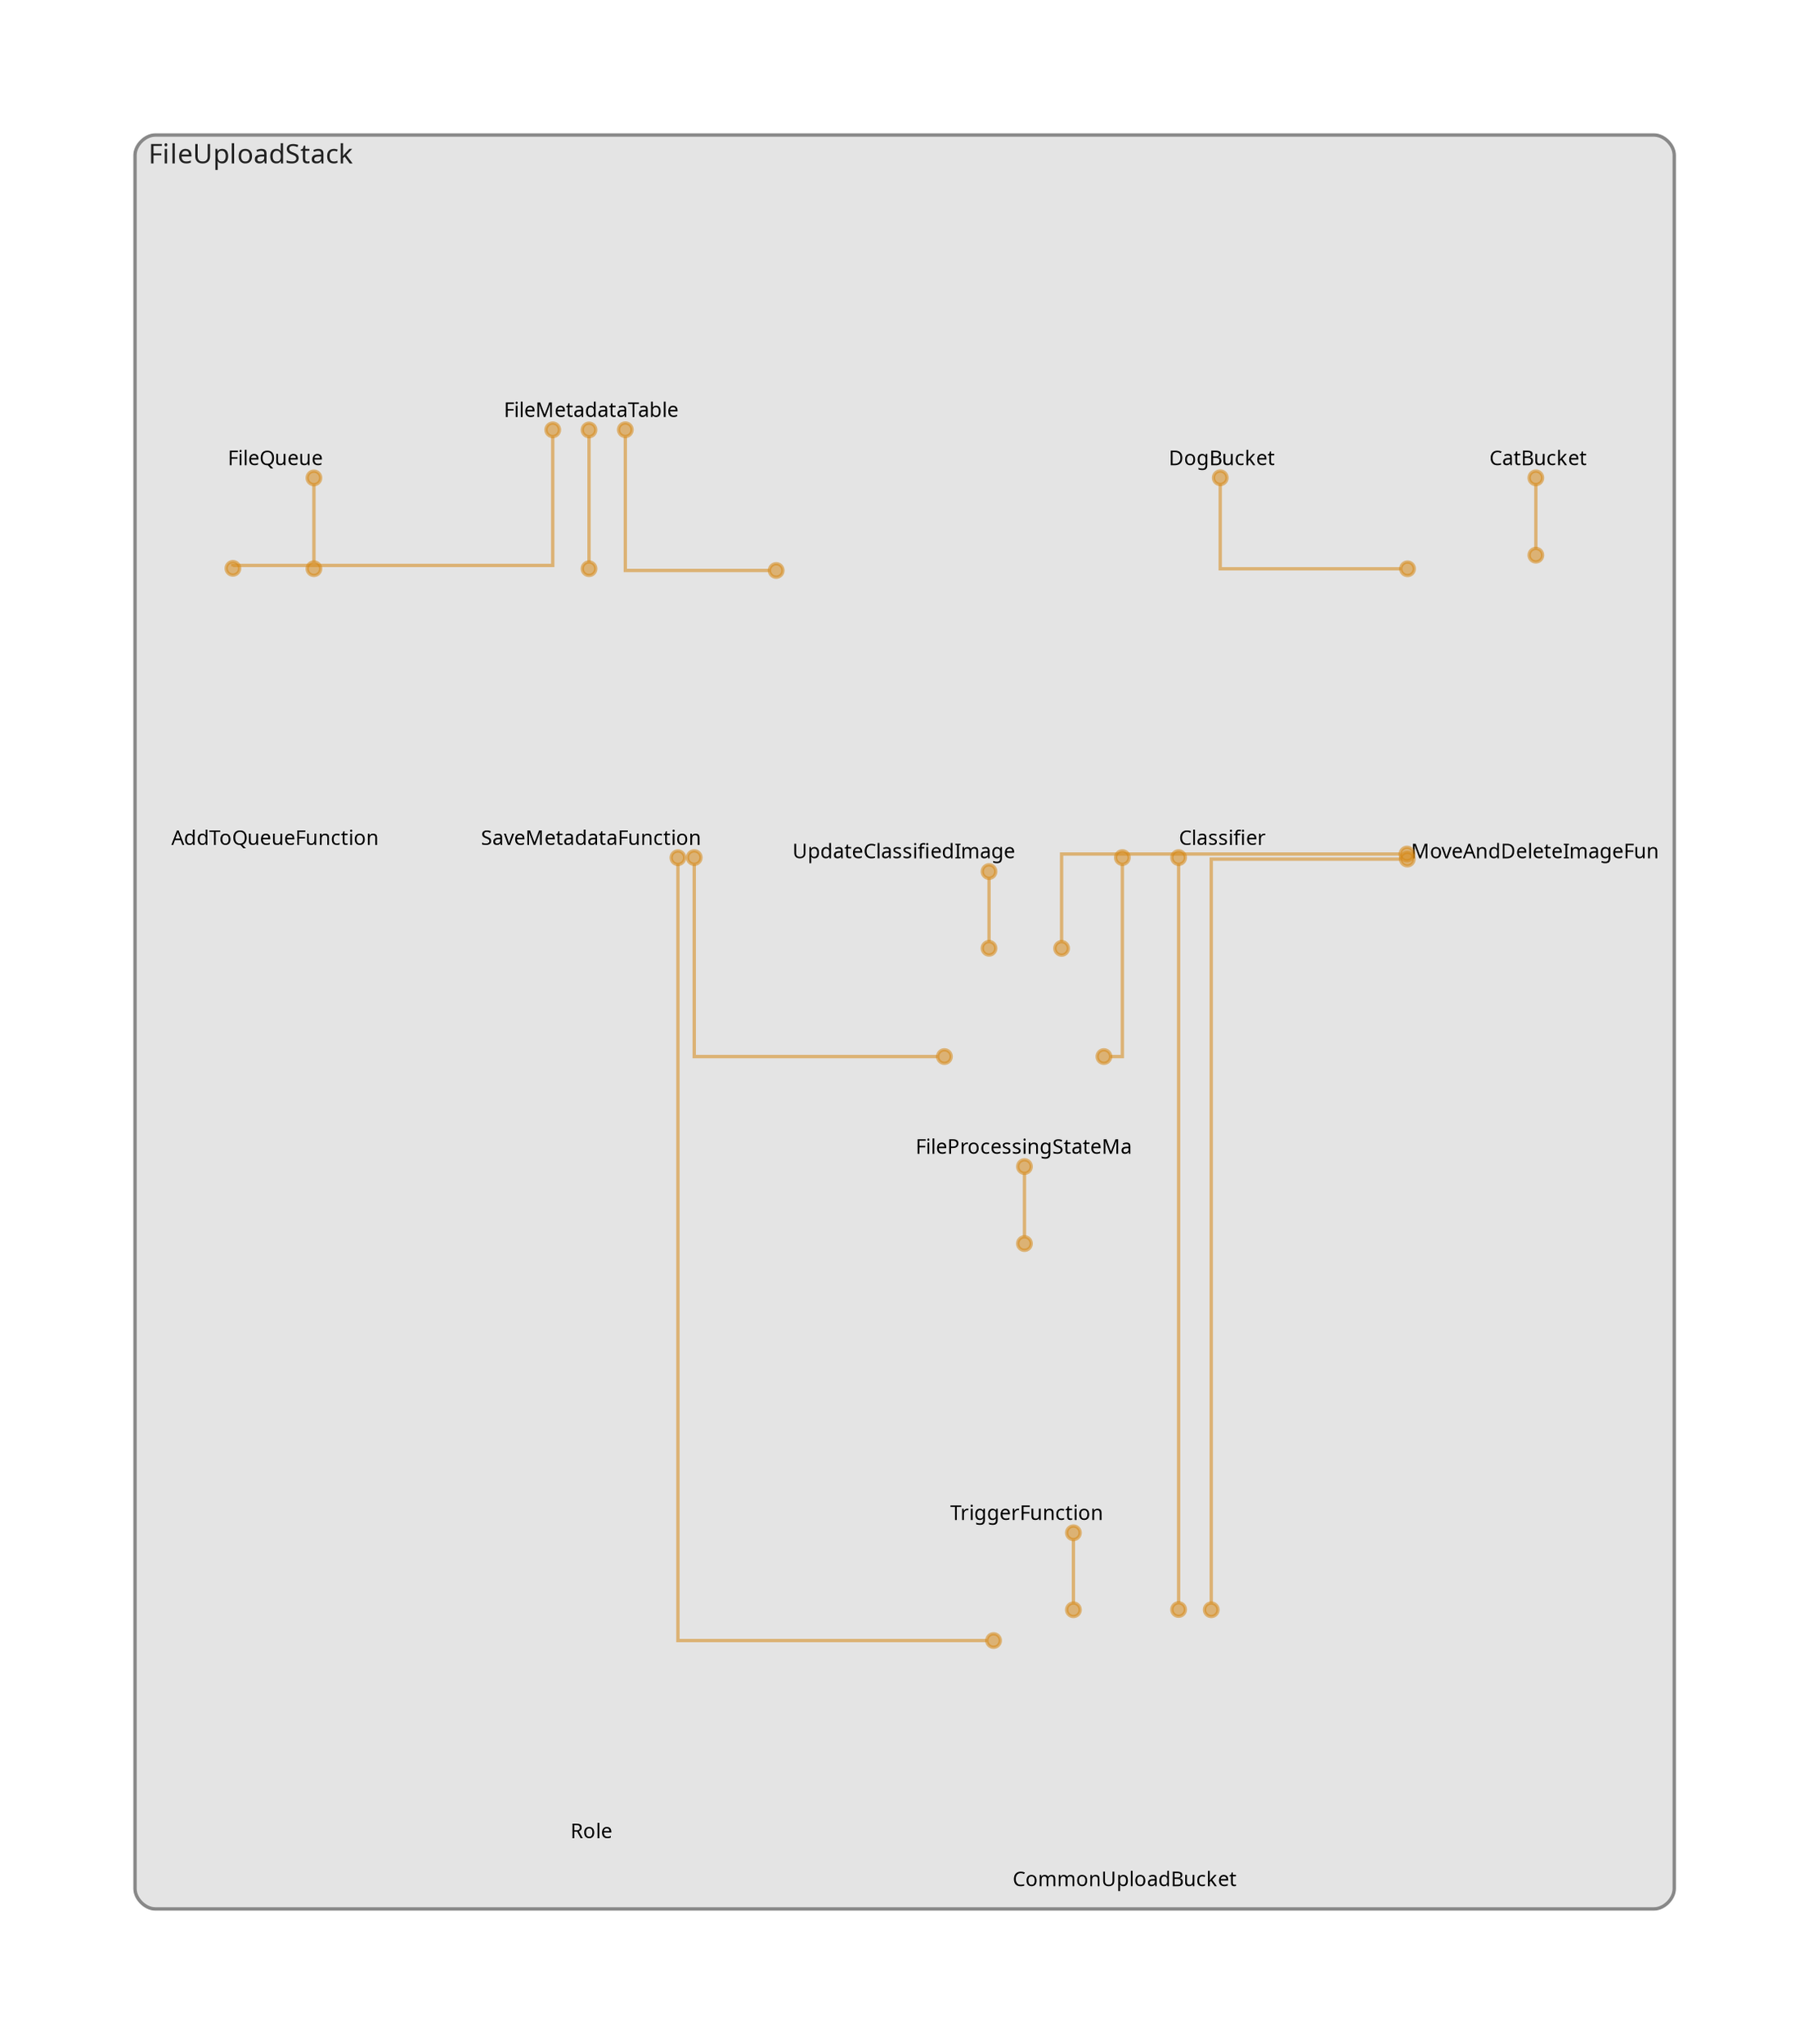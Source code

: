 digraph "Diagram" {
  splines = "ortho";
  pad = "1.0";
  nodesep = "0.60";
  ranksep = "0.75";
  fontname = "Sans-Serif";
  fontsize = "15";
  dpi = "200";
  rankdir = "BT";
  compound = "true";
  fontcolor = "#222222";
  edge [
    color = "#D5871488",
    penwidth = 2,
    arrowhead = "dot",
    arrowtail = "dot",
  ];
  node [
    shape = "box",
    style = "rounded",
    fixedsize = true,
    width = 1.7,
    height = 1.7,
    labelloc = "c",
    imagescale = true,
    fontname = "Sans-Serif",
    fontsize = 8,
    margin = 8,
  ];
  subgraph "FileUploadStack" {
    subgraph "cluster-SubGraph.FileUploadStack" {
      graph [
        label = "FileUploadStack",
        labelloc = "b",
        labeljust = "l",
        margin = "10",
        fontsize = "16",
        penwidth = "2",
        pencolor = "#888888",
        style = "filled,rounded",
        fillcolor = "#e4e4e4",
      ];
      "FileUploadStack/CommonUploadBucket" [
        label = " CommonUploadBucket",
        fontsize = 12,
        image = "/Users/huseyincapan/.npm/_npx/b98735c91b702b55/node_modules/cdk-dia/icons/aws/Service/Arch_Storage/64/Arch_Amazon-S3-Standard_64@5x.png",
        imagescale = "true",
        imagepos = "tc",
        penwidth = "0",
        shape = "node",
        fixedsize = "true",
        labelloc = "b",
        width = 2,
        height = 2.266,
      ];
      "FileUploadStack/DogBucket" [
        label = " DogBucket",
        fontsize = 12,
        image = "/Users/huseyincapan/.npm/_npx/b98735c91b702b55/node_modules/cdk-dia/icons/aws/Service/Arch_Storage/64/Arch_Amazon-S3-Standard_64@5x.png",
        imagescale = "true",
        imagepos = "tc",
        penwidth = "0",
        shape = "node",
        fixedsize = "true",
        labelloc = "b",
        width = 2,
        height = 2.266,
      ];
      "FileUploadStack/CatBucket" [
        label = " CatBucket",
        fontsize = 12,
        image = "/Users/huseyincapan/.npm/_npx/b98735c91b702b55/node_modules/cdk-dia/icons/aws/Service/Arch_Storage/64/Arch_Amazon-S3-Standard_64@5x.png",
        imagescale = "true",
        imagepos = "tc",
        penwidth = "0",
        shape = "node",
        fixedsize = "true",
        labelloc = "b",
        width = 2,
        height = 2.266,
      ];
      "FileUploadStack/FileMetadataTable" [
        label = " FileMetadataTable",
        fontsize = 12,
        image = "/Users/huseyincapan/.npm/_npx/b98735c91b702b55/node_modules/cdk-dia/icons/aws/Service/Arch_Database/64/Arch_Amazon-DynamoDB_64@5x.png",
        imagescale = "true",
        imagepos = "tc",
        penwidth = "0",
        shape = "node",
        fixedsize = "true",
        labelloc = "b",
        width = 1.2,
        height = 1.466,
      ];
      "FileUploadStack/FileQueue" [
        label = " FileQueue",
        fontsize = 12,
        image = "/Users/huseyincapan/.npm/_npx/b98735c91b702b55/node_modules/cdk-dia/icons/aws/Service/Arch_App-Integration/Arch_64/Arch_AWS-Simple-Queue-Service_64@5x.png",
        imagescale = "true",
        imagepos = "tc",
        penwidth = "0",
        shape = "node",
        fixedsize = "true",
        labelloc = "b",
        width = 2,
        height = 2.266,
      ];
      "FileUploadStack/SaveMetadataFunction" [
        label = " SaveMetadataFunction",
        fontsize = 12,
        image = "/Users/huseyincapan/.npm/_npx/b98735c91b702b55/node_modules/cdk-dia/icons/aws/Service/Arch_Compute/64/Arch_AWS-Lambda_64@5x.png",
        imagescale = "true",
        imagepos = "tc",
        penwidth = "0",
        shape = "node",
        fixedsize = "true",
        labelloc = "b",
        width = 2,
        height = 2.266,
      ];
      "FileUploadStack/Classifier" [
        label = " Classifier",
        fontsize = 12,
        image = "/Users/huseyincapan/.npm/_npx/b98735c91b702b55/node_modules/cdk-dia/icons/aws/Service/Arch_Compute/64/Arch_AWS-Lambda_64@5x.png",
        imagescale = "true",
        imagepos = "tc",
        penwidth = "0",
        shape = "node",
        fixedsize = "true",
        labelloc = "b",
        width = 2,
        height = 2.266,
      ];
      "FileUploadStack/AddToQueueFunction" [
        label = " AddToQueueFunction",
        fontsize = 12,
        image = "/Users/huseyincapan/.npm/_npx/b98735c91b702b55/node_modules/cdk-dia/icons/aws/Service/Arch_Compute/64/Arch_AWS-Lambda_64@5x.png",
        imagescale = "true",
        imagepos = "tc",
        penwidth = "0",
        shape = "node",
        fixedsize = "true",
        labelloc = "b",
        width = 2,
        height = 2.266,
      ];
      "FileUploadStack/UpdateClassifiedImageStatusFunction" [
        label = "\nUpdateClassifiedImage",
        fontsize = 12,
        image = "/Users/huseyincapan/.npm/_npx/b98735c91b702b55/node_modules/cdk-dia/icons/aws/Service/Arch_Compute/64/Arch_AWS-Lambda_64@5x.png",
        imagescale = "true",
        imagepos = "tc",
        penwidth = "0",
        shape = "node",
        fixedsize = "true",
        labelloc = "b",
        width = 2,
        height = 2.4819999999999998,
      ];
      "FileUploadStack/MoveAndDeleteImageFunction" [
        label = "\nMoveAndDeleteImageFun",
        fontsize = 12,
        image = "/Users/huseyincapan/.npm/_npx/b98735c91b702b55/node_modules/cdk-dia/icons/aws/Service/Arch_Compute/64/Arch_AWS-Lambda_64@5x.png",
        imagescale = "true",
        imagepos = "tc",
        penwidth = "0",
        shape = "node",
        fixedsize = "true",
        labelloc = "b",
        width = 2,
        height = 2.4819999999999998,
      ];
      "FileUploadStack/FileProcessingStateMachine" [
        label = "\nFileProcessingStateMa",
        fontsize = 12,
        image = "/Users/huseyincapan/.npm/_npx/b98735c91b702b55/node_modules/cdk-dia/icons/aws/Service/Arch_App-Integration/Arch_64/Arch_AWS-Step-Functions_64@5x.png",
        imagescale = "true",
        imagepos = "tc",
        penwidth = "0",
        shape = "node",
        fixedsize = "true",
        labelloc = "b",
        width = 1.2,
        height = 1.682,
      ];
      "FileUploadStack/TriggerFunction" [
        label = " TriggerFunction",
        fontsize = 12,
        image = "/Users/huseyincapan/.npm/_npx/b98735c91b702b55/node_modules/cdk-dia/icons/aws/Service/Arch_Compute/64/Arch_AWS-Lambda_64@5x.png",
        imagescale = "true",
        imagepos = "tc",
        penwidth = "0",
        shape = "node",
        fixedsize = "true",
        labelloc = "b",
        width = 2,
        height = 2.266,
      ];
      "FileUploadStack/BucketNotificationsHandler050a0587b7544547bf325f094a3db834/Role" [
        label = " Role",
        fontsize = 12,
        image = "/Users/huseyincapan/.npm/_npx/b98735c91b702b55/node_modules/cdk-dia/icons/aws/Service/Arch_Security-Identity-Compliance/64/Arch_AWS-Identity-and-Access-Management_64@5x.png",
        imagescale = "true",
        imagepos = "tc",
        penwidth = "0",
        shape = "node",
        fixedsize = "true",
        labelloc = "b",
        width = 1.2,
        height = 1.466,
      ];
    }
  }
  "FileUploadStack/CommonUploadBucket" -> "FileUploadStack/TriggerFunction" [
    dir = "both",
  ];
  "FileUploadStack/SaveMetadataFunction" -> "FileUploadStack/CommonUploadBucket" [
    dir = "both",
  ];
  "FileUploadStack/SaveMetadataFunction" -> "FileUploadStack/FileMetadataTable" [
    dir = "both",
  ];
  "FileUploadStack/Classifier" -> "FileUploadStack/CommonUploadBucket" [
    dir = "both",
  ];
  "FileUploadStack/AddToQueueFunction" -> "FileUploadStack/FileMetadataTable" [
    dir = "both",
  ];
  "FileUploadStack/AddToQueueFunction" -> "FileUploadStack/FileQueue" [
    dir = "both",
  ];
  "FileUploadStack/UpdateClassifiedImageStatusFunction" -> "FileUploadStack/FileMetadataTable" [
    dir = "both",
  ];
  "FileUploadStack/MoveAndDeleteImageFunction" -> "FileUploadStack/CommonUploadBucket" [
    dir = "both",
  ];
  "FileUploadStack/MoveAndDeleteImageFunction" -> "FileUploadStack/DogBucket" [
    dir = "both",
  ];
  "FileUploadStack/MoveAndDeleteImageFunction" -> "FileUploadStack/CatBucket" [
    dir = "both",
  ];
  "FileUploadStack/FileProcessingStateMachine" -> "FileUploadStack/SaveMetadataFunction" [
    dir = "both",
  ];
  "FileUploadStack/FileProcessingStateMachine" -> "FileUploadStack/Classifier" [
    dir = "both",
  ];
  "FileUploadStack/FileProcessingStateMachine" -> "FileUploadStack/UpdateClassifiedImageStatusFunction" [
    dir = "both",
  ];
  "FileUploadStack/FileProcessingStateMachine" -> "FileUploadStack/MoveAndDeleteImageFunction" [
    dir = "both",
  ];
  "FileUploadStack/TriggerFunction" -> "FileUploadStack/FileProcessingStateMachine" [
    dir = "both",
  ];
}